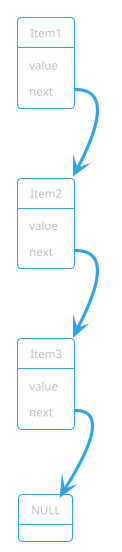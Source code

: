 @startuml
!theme cerulean-outline
object Item1 {
  value
  next
}
object Item2 {
  value
  next
}
object Item3 {
  value
  next
}
object NULL

Item1::next --> Item2
Item2::next --> Item3
Item3::next --> NULL
@enduml
